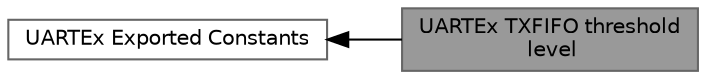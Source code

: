digraph "UARTEx TXFIFO threshold level"
{
 // LATEX_PDF_SIZE
  bgcolor="transparent";
  edge [fontname=Helvetica,fontsize=10,labelfontname=Helvetica,labelfontsize=10];
  node [fontname=Helvetica,fontsize=10,shape=box,height=0.2,width=0.4];
  rankdir=LR;
  Node2 [label="UARTEx Exported Constants",height=0.2,width=0.4,color="grey40", fillcolor="white", style="filled",URL="$group___u_a_r_t_ex___exported___constants.html",tooltip=" "];
  Node1 [label="UARTEx TXFIFO threshold\l level",height=0.2,width=0.4,color="gray40", fillcolor="grey60", style="filled", fontcolor="black",tooltip="UART TXFIFO threshold level."];
  Node2->Node1 [shape=plaintext, dir="back", style="solid"];
}
